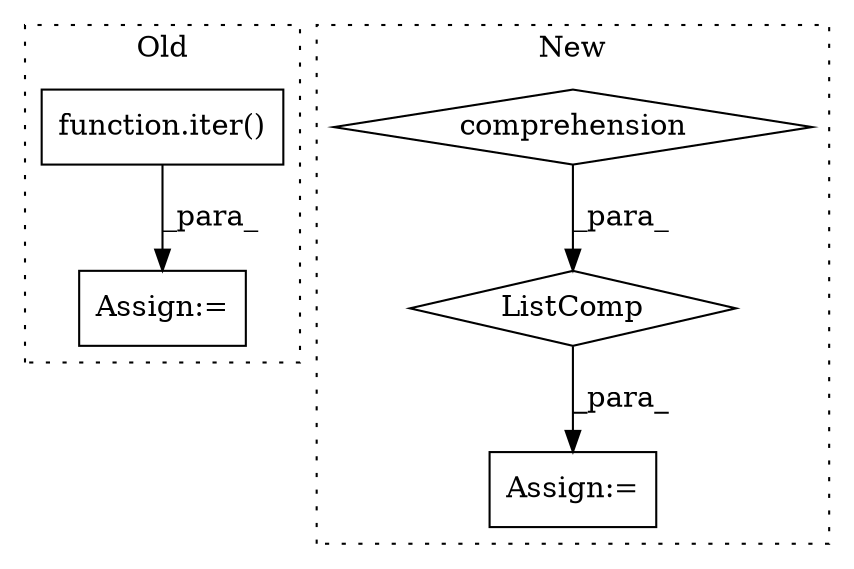 digraph G {
subgraph cluster0 {
1 [label="function.iter()" a="75" s="2261,2281" l="5,1" shape="box"];
4 [label="Assign:=" a="68" s="2217" l="39" shape="box"];
label = "Old";
style="dotted";
}
subgraph cluster1 {
2 [label="ListComp" a="106" s="1518" l="34" shape="diamond"];
3 [label="comprehension" a="45" s="1531" l="3" shape="diamond"];
5 [label="Assign:=" a="68" s="1503" l="3" shape="box"];
label = "New";
style="dotted";
}
1 -> 4 [label="_para_"];
2 -> 5 [label="_para_"];
3 -> 2 [label="_para_"];
}